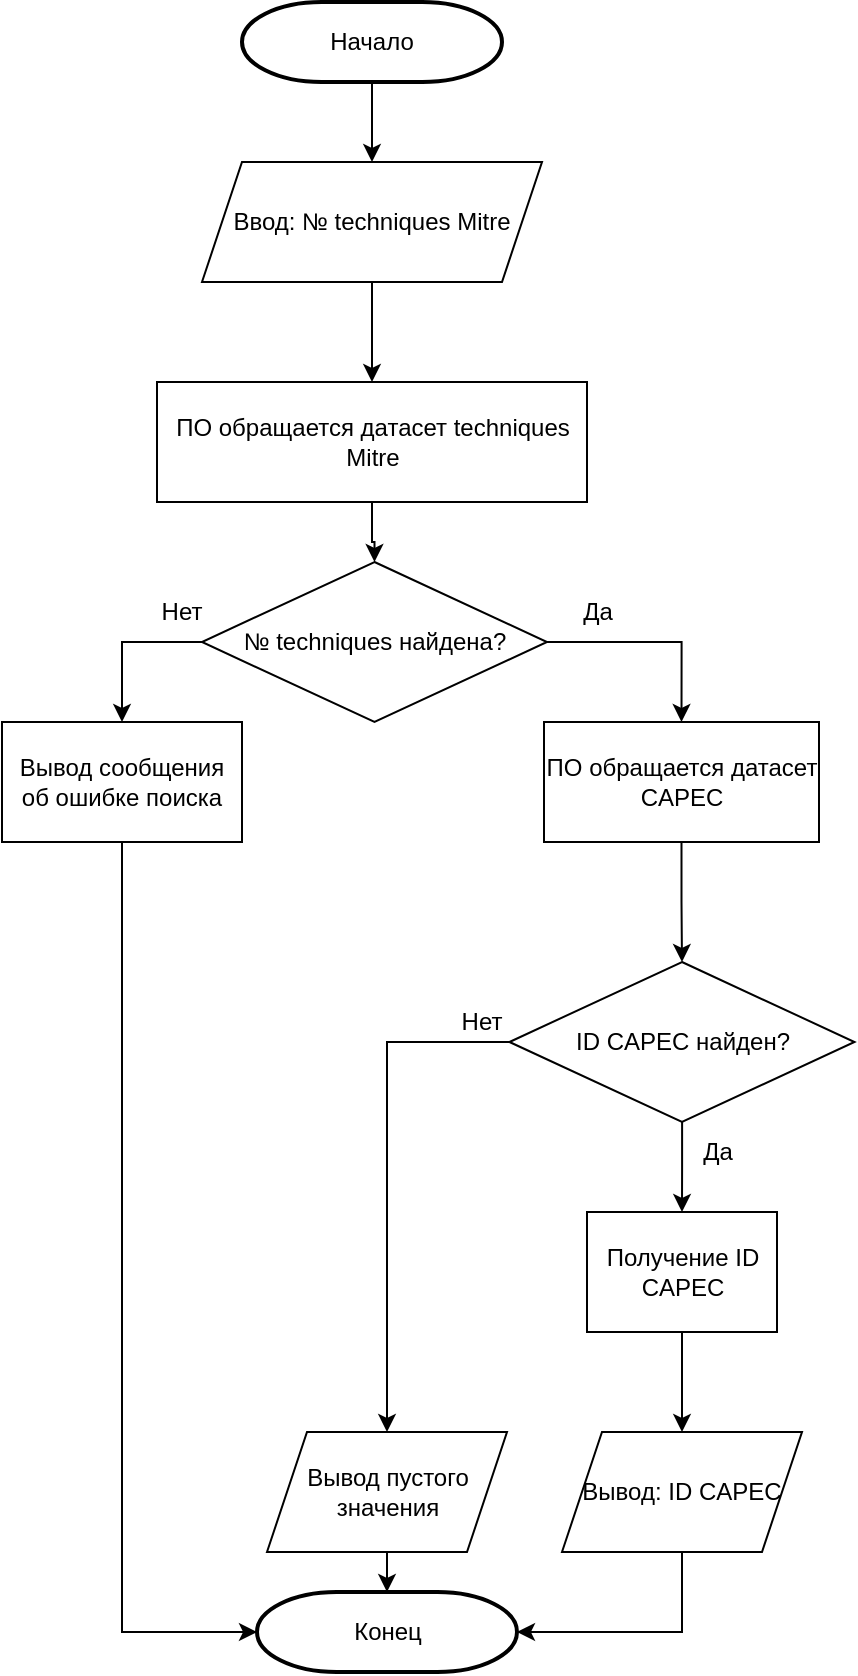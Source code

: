 <mxfile version="25.0.3">
  <diagram name="Страница — 1" id="FZuVYSKQKKseB5JXQPXO">
    <mxGraphModel dx="1290" dy="567" grid="1" gridSize="10" guides="1" tooltips="1" connect="1" arrows="1" fold="1" page="1" pageScale="1" pageWidth="827" pageHeight="1169" math="0" shadow="0">
      <root>
        <mxCell id="0" />
        <mxCell id="1" parent="0" />
        <mxCell id="bTQ-YHMEX6NcWfC60Obh-1" value="" style="edgeStyle=orthogonalEdgeStyle;rounded=0;orthogonalLoop=1;jettySize=auto;html=1;" parent="1" source="bTQ-YHMEX6NcWfC60Obh-2" target="bTQ-YHMEX6NcWfC60Obh-5" edge="1">
          <mxGeometry relative="1" as="geometry" />
        </mxCell>
        <mxCell id="bTQ-YHMEX6NcWfC60Obh-2" value="Начало" style="strokeWidth=2;html=1;shape=mxgraph.flowchart.terminator;whiteSpace=wrap;" parent="1" vertex="1">
          <mxGeometry x="360" y="40" width="130" height="40" as="geometry" />
        </mxCell>
        <mxCell id="bTQ-YHMEX6NcWfC60Obh-3" value="Конец" style="strokeWidth=2;html=1;shape=mxgraph.flowchart.terminator;whiteSpace=wrap;" parent="1" vertex="1">
          <mxGeometry x="367.5" y="835" width="130" height="40" as="geometry" />
        </mxCell>
        <mxCell id="bTQ-YHMEX6NcWfC60Obh-4" value="" style="edgeStyle=orthogonalEdgeStyle;rounded=0;orthogonalLoop=1;jettySize=auto;html=1;" parent="1" source="bTQ-YHMEX6NcWfC60Obh-5" target="bTQ-YHMEX6NcWfC60Obh-9" edge="1">
          <mxGeometry relative="1" as="geometry" />
        </mxCell>
        <mxCell id="bTQ-YHMEX6NcWfC60Obh-5" value="Ввод: № techniques Mitre" style="shape=parallelogram;perimeter=parallelogramPerimeter;whiteSpace=wrap;html=1;fixedSize=1;" parent="1" vertex="1">
          <mxGeometry x="340" y="120" width="170" height="60" as="geometry" />
        </mxCell>
        <mxCell id="bTQ-YHMEX6NcWfC60Obh-6" value="" style="edgeStyle=orthogonalEdgeStyle;rounded=0;orthogonalLoop=1;jettySize=auto;html=1;" parent="1" source="bTQ-YHMEX6NcWfC60Obh-7" target="bTQ-YHMEX6NcWfC60Obh-3" edge="1">
          <mxGeometry relative="1" as="geometry" />
        </mxCell>
        <mxCell id="bTQ-YHMEX6NcWfC60Obh-7" value="Вывод пустого значения" style="shape=parallelogram;perimeter=parallelogramPerimeter;whiteSpace=wrap;html=1;fixedSize=1;" parent="1" vertex="1">
          <mxGeometry x="372.5" y="755" width="120" height="60" as="geometry" />
        </mxCell>
        <mxCell id="bTQ-YHMEX6NcWfC60Obh-8" value="" style="edgeStyle=orthogonalEdgeStyle;rounded=0;orthogonalLoop=1;jettySize=auto;html=1;" parent="1" source="bTQ-YHMEX6NcWfC60Obh-9" target="bTQ-YHMEX6NcWfC60Obh-12" edge="1">
          <mxGeometry relative="1" as="geometry" />
        </mxCell>
        <mxCell id="bTQ-YHMEX6NcWfC60Obh-9" value="ПО обращается датасет techniques Mitre" style="rounded=0;whiteSpace=wrap;html=1;" parent="1" vertex="1">
          <mxGeometry x="317.5" y="230" width="215" height="60" as="geometry" />
        </mxCell>
        <mxCell id="bTQ-YHMEX6NcWfC60Obh-10" style="edgeStyle=orthogonalEdgeStyle;rounded=0;orthogonalLoop=1;jettySize=auto;html=1;exitX=0;exitY=0.5;exitDx=0;exitDy=0;entryX=0.5;entryY=0;entryDx=0;entryDy=0;" parent="1" source="bTQ-YHMEX6NcWfC60Obh-12" target="bTQ-YHMEX6NcWfC60Obh-13" edge="1">
          <mxGeometry relative="1" as="geometry" />
        </mxCell>
        <mxCell id="oQv2D_RIjXWHL193aUO0-2" style="edgeStyle=orthogonalEdgeStyle;rounded=0;orthogonalLoop=1;jettySize=auto;html=1;exitX=1;exitY=0.5;exitDx=0;exitDy=0;entryX=0.5;entryY=0;entryDx=0;entryDy=0;" edge="1" parent="1" source="bTQ-YHMEX6NcWfC60Obh-12" target="bTQ-YHMEX6NcWfC60Obh-21">
          <mxGeometry relative="1" as="geometry" />
        </mxCell>
        <mxCell id="bTQ-YHMEX6NcWfC60Obh-12" value="№ techniques&amp;nbsp;найдена?" style="rhombus;whiteSpace=wrap;html=1;" parent="1" vertex="1">
          <mxGeometry x="340" y="320" width="172.5" height="80" as="geometry" />
        </mxCell>
        <mxCell id="bTQ-YHMEX6NcWfC60Obh-13" value="Вывод сообщения об ошибке поиска" style="rounded=0;whiteSpace=wrap;html=1;" parent="1" vertex="1">
          <mxGeometry x="240" y="400" width="120" height="60" as="geometry" />
        </mxCell>
        <mxCell id="bTQ-YHMEX6NcWfC60Obh-28" value="" style="edgeStyle=orthogonalEdgeStyle;rounded=0;orthogonalLoop=1;jettySize=auto;html=1;" parent="1" source="bTQ-YHMEX6NcWfC60Obh-17" target="bTQ-YHMEX6NcWfC60Obh-26" edge="1">
          <mxGeometry relative="1" as="geometry" />
        </mxCell>
        <mxCell id="bTQ-YHMEX6NcWfC60Obh-17" value="Получение ID CAPEC" style="rounded=0;whiteSpace=wrap;html=1;" parent="1" vertex="1">
          <mxGeometry x="532.5" y="645" width="95" height="60" as="geometry" />
        </mxCell>
        <mxCell id="bTQ-YHMEX6NcWfC60Obh-18" value="Нет" style="text;html=1;align=center;verticalAlign=middle;whiteSpace=wrap;rounded=0;" parent="1" vertex="1">
          <mxGeometry x="300" y="330" width="60" height="30" as="geometry" />
        </mxCell>
        <mxCell id="bTQ-YHMEX6NcWfC60Obh-19" value="Да" style="text;html=1;align=center;verticalAlign=middle;whiteSpace=wrap;rounded=0;" parent="1" vertex="1">
          <mxGeometry x="507.5" y="330" width="60" height="30" as="geometry" />
        </mxCell>
        <mxCell id="bTQ-YHMEX6NcWfC60Obh-20" style="edgeStyle=orthogonalEdgeStyle;rounded=0;orthogonalLoop=1;jettySize=auto;html=1;exitX=0.5;exitY=1;exitDx=0;exitDy=0;entryX=0;entryY=0.5;entryDx=0;entryDy=0;entryPerimeter=0;" parent="1" source="bTQ-YHMEX6NcWfC60Obh-13" target="bTQ-YHMEX6NcWfC60Obh-3" edge="1">
          <mxGeometry relative="1" as="geometry" />
        </mxCell>
        <mxCell id="oQv2D_RIjXWHL193aUO0-1" style="edgeStyle=orthogonalEdgeStyle;rounded=0;orthogonalLoop=1;jettySize=auto;html=1;entryX=0.5;entryY=0;entryDx=0;entryDy=0;" edge="1" parent="1" source="bTQ-YHMEX6NcWfC60Obh-21" target="bTQ-YHMEX6NcWfC60Obh-22">
          <mxGeometry relative="1" as="geometry" />
        </mxCell>
        <mxCell id="bTQ-YHMEX6NcWfC60Obh-21" value="ПО обращается датасет CAPEC" style="rounded=0;whiteSpace=wrap;html=1;" parent="1" vertex="1">
          <mxGeometry x="511" y="400" width="137.5" height="60" as="geometry" />
        </mxCell>
        <mxCell id="bTQ-YHMEX6NcWfC60Obh-29" value="" style="edgeStyle=orthogonalEdgeStyle;rounded=0;orthogonalLoop=1;jettySize=auto;html=1;" parent="1" source="bTQ-YHMEX6NcWfC60Obh-22" target="bTQ-YHMEX6NcWfC60Obh-17" edge="1">
          <mxGeometry relative="1" as="geometry" />
        </mxCell>
        <mxCell id="bTQ-YHMEX6NcWfC60Obh-30" style="edgeStyle=orthogonalEdgeStyle;rounded=0;orthogonalLoop=1;jettySize=auto;html=1;exitX=0;exitY=0.5;exitDx=0;exitDy=0;entryX=0.5;entryY=0;entryDx=0;entryDy=0;" parent="1" source="bTQ-YHMEX6NcWfC60Obh-22" target="bTQ-YHMEX6NcWfC60Obh-7" edge="1">
          <mxGeometry relative="1" as="geometry" />
        </mxCell>
        <mxCell id="bTQ-YHMEX6NcWfC60Obh-22" value="ID CAPEC найден?" style="rhombus;whiteSpace=wrap;html=1;" parent="1" vertex="1">
          <mxGeometry x="493.75" y="520" width="172.5" height="80" as="geometry" />
        </mxCell>
        <mxCell id="bTQ-YHMEX6NcWfC60Obh-26" value="Вывод: ID CAPEC" style="shape=parallelogram;perimeter=parallelogramPerimeter;whiteSpace=wrap;html=1;fixedSize=1;" parent="1" vertex="1">
          <mxGeometry x="520" y="755" width="120" height="60" as="geometry" />
        </mxCell>
        <mxCell id="bTQ-YHMEX6NcWfC60Obh-27" style="edgeStyle=orthogonalEdgeStyle;rounded=0;orthogonalLoop=1;jettySize=auto;html=1;entryX=1;entryY=0.5;entryDx=0;entryDy=0;entryPerimeter=0;" parent="1" source="bTQ-YHMEX6NcWfC60Obh-26" target="bTQ-YHMEX6NcWfC60Obh-3" edge="1">
          <mxGeometry relative="1" as="geometry">
            <Array as="points">
              <mxPoint x="580" y="855" />
            </Array>
          </mxGeometry>
        </mxCell>
        <mxCell id="bTQ-YHMEX6NcWfC60Obh-31" value="Да" style="text;html=1;align=center;verticalAlign=middle;whiteSpace=wrap;rounded=0;" parent="1" vertex="1">
          <mxGeometry x="567.5" y="600" width="60" height="30" as="geometry" />
        </mxCell>
        <mxCell id="bTQ-YHMEX6NcWfC60Obh-32" value="Нет" style="text;html=1;align=center;verticalAlign=middle;whiteSpace=wrap;rounded=0;" parent="1" vertex="1">
          <mxGeometry x="450" y="535" width="60" height="30" as="geometry" />
        </mxCell>
      </root>
    </mxGraphModel>
  </diagram>
</mxfile>
